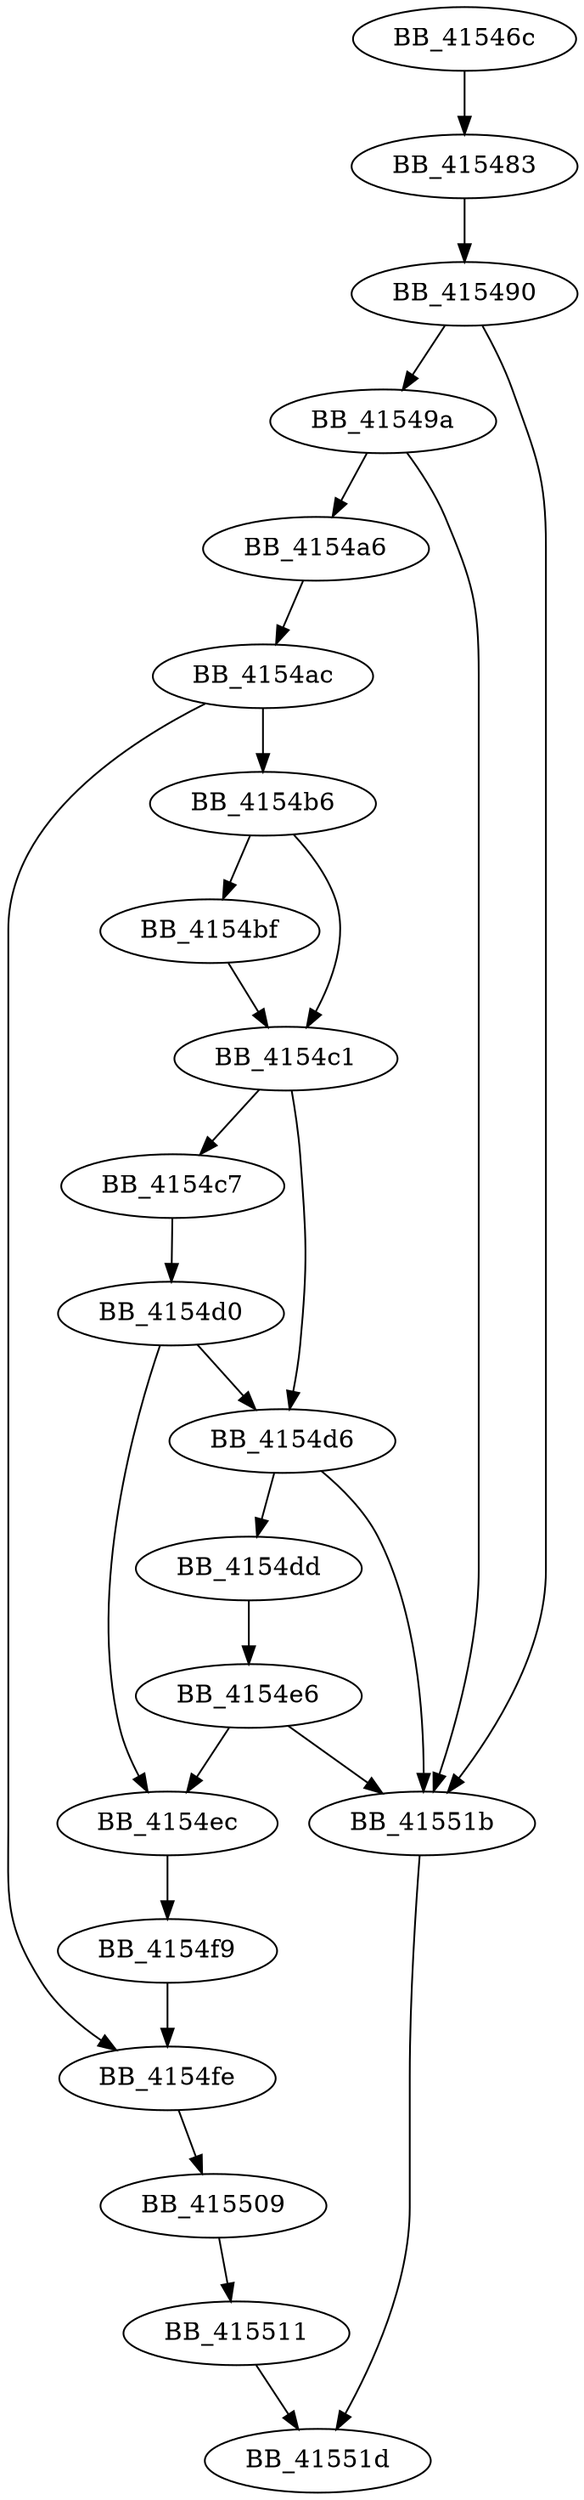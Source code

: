 DiGraph __onexit_nolock{
BB_41546c->BB_415483
BB_415483->BB_415490
BB_415490->BB_41549a
BB_415490->BB_41551b
BB_41549a->BB_4154a6
BB_41549a->BB_41551b
BB_4154a6->BB_4154ac
BB_4154ac->BB_4154b6
BB_4154ac->BB_4154fe
BB_4154b6->BB_4154bf
BB_4154b6->BB_4154c1
BB_4154bf->BB_4154c1
BB_4154c1->BB_4154c7
BB_4154c1->BB_4154d6
BB_4154c7->BB_4154d0
BB_4154d0->BB_4154d6
BB_4154d0->BB_4154ec
BB_4154d6->BB_4154dd
BB_4154d6->BB_41551b
BB_4154dd->BB_4154e6
BB_4154e6->BB_4154ec
BB_4154e6->BB_41551b
BB_4154ec->BB_4154f9
BB_4154f9->BB_4154fe
BB_4154fe->BB_415509
BB_415509->BB_415511
BB_415511->BB_41551d
BB_41551b->BB_41551d
}
